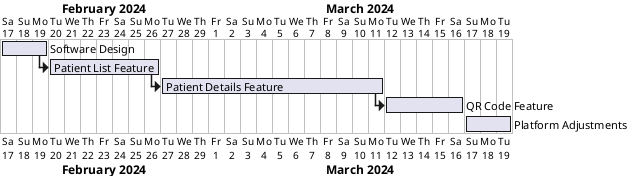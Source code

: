 @startgantt

[Software Design] requires 3 days
[Patient List Feature] requires 7 days
[Patient Details Feature] requires 14 days
[QR Code Feature] requires 5 days
[Platform Adjustments] requires 3 days

Project starts 2024-02-17

[Software Design] starts D+0
[Patient List Feature] starts D+3
[Patient List Feature] starts at [Software Design]'s end
[Patient Details Feature] starts D+10
[Patient Details Feature] starts at [Patient List Feature]'s end
[QR Code Feature] starts D+24
[QR Code Feature] starts at [Patient Details Feature]'s end

[Platform Adjustments] starts at D+29


@endgantt